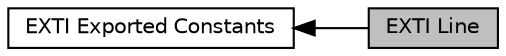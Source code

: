 digraph "EXTI Line"
{
  edge [fontname="Helvetica",fontsize="10",labelfontname="Helvetica",labelfontsize="10"];
  node [fontname="Helvetica",fontsize="10",shape=box];
  rankdir=LR;
  Node2 [label="EXTI Exported Constants",height=0.2,width=0.4,color="black", fillcolor="white", style="filled",URL="$group__EXTI__Exported__Constants.html",tooltip=" "];
  Node1 [label="EXTI Line",height=0.2,width=0.4,color="black", fillcolor="grey75", style="filled", fontcolor="black",tooltip=" "];
  Node2->Node1 [shape=plaintext, dir="back", style="solid"];
}
